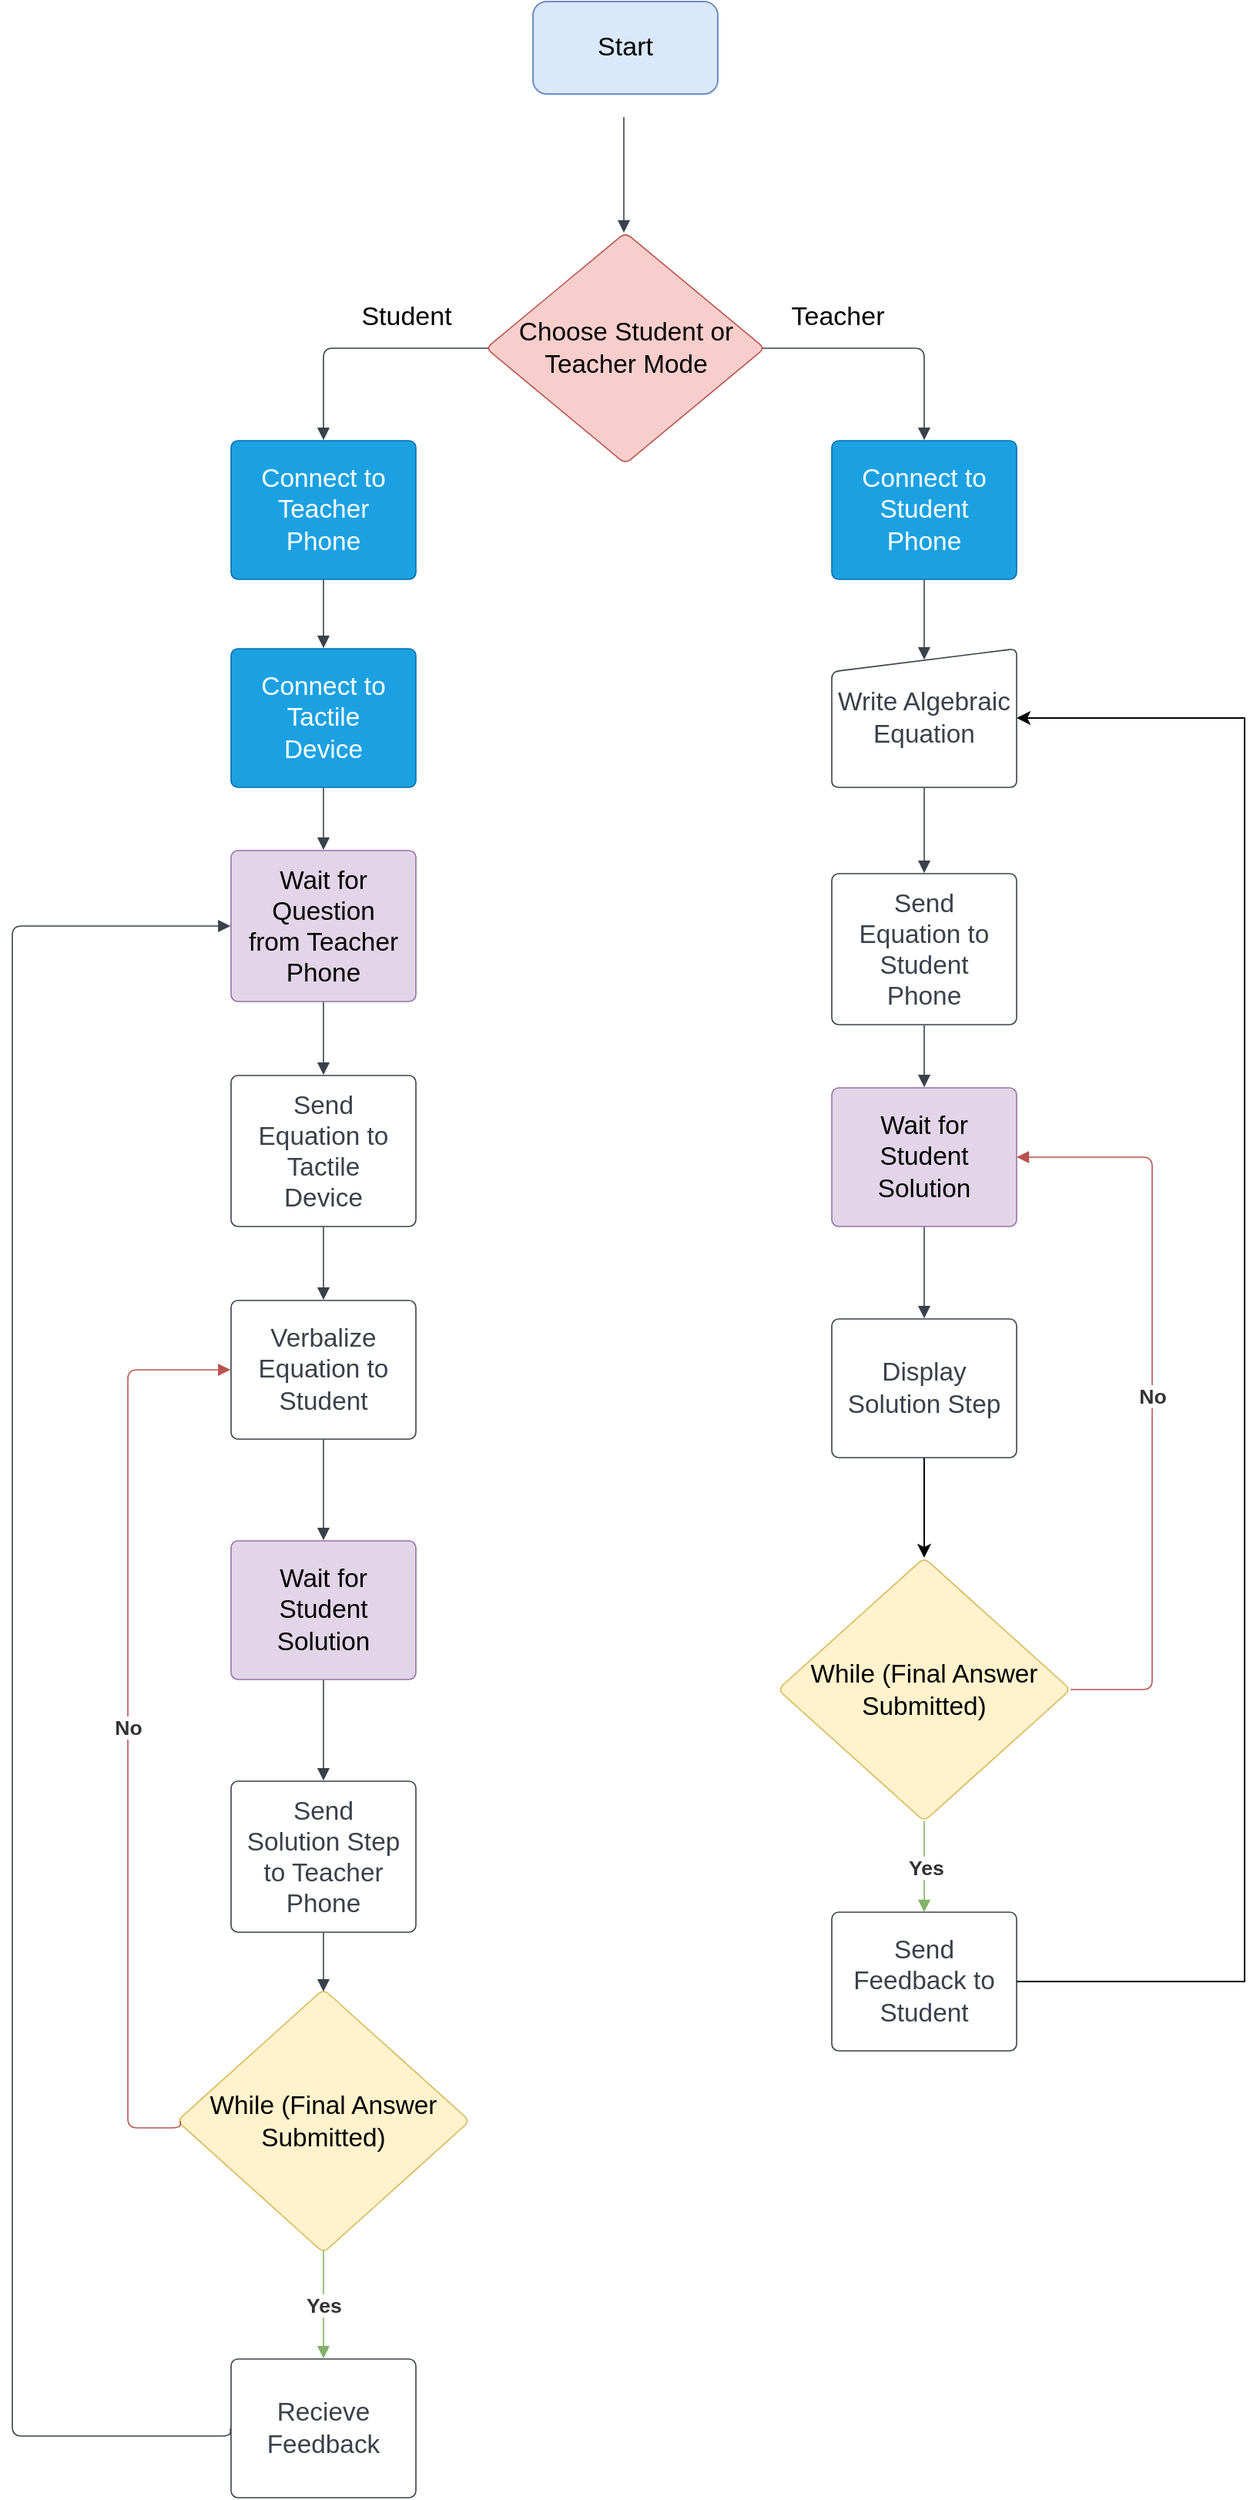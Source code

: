 <mxfile version="20.5.3" type="device"><diagram id="C5RBs43oDa-KdzZeNtuy" name="Page-1"><mxGraphModel dx="2204" dy="1222" grid="1" gridSize="10" guides="1" tooltips="1" connect="1" arrows="1" fold="1" page="1" pageScale="1" pageWidth="827" pageHeight="1169" math="0" shadow="0"><root><mxCell id="WIyWlLk6GJQsqaUBKTNV-0"/><mxCell id="WIyWlLk6GJQsqaUBKTNV-1" parent="WIyWlLk6GJQsqaUBKTNV-0"/><UserObject label="" lucidchartObjectId="T8l9w6UE6CGd" id="11hHHRLtGLJjzyaaQZOn-0"><mxCell style="html=1;jettySize=18;whiteSpace=wrap;fontSize=13;strokeColor=#3a414a;strokeOpacity=100;strokeWidth=0.8;rounded=1;arcSize=12;edgeStyle=orthogonalEdgeStyle;startArrow=none;endArrow=block;endFill=1;exitX=0.5;exitY=0.999;exitPerimeter=0;" edge="1" parent="WIyWlLk6GJQsqaUBKTNV-1"><mxGeometry width="100" height="100" relative="1" as="geometry"><Array as="points"/><mxPoint x="811" y="190" as="targetPoint"/><mxPoint x="811" y="114.955" as="sourcePoint"/></mxGeometry></mxCell></UserObject><UserObject label="Connect to Teacher Phone" lucidchartObjectId="o9l92.qDrwg7" id="11hHHRLtGLJjzyaaQZOn-2"><mxCell style="html=1;overflow=block;blockSpacing=1;whiteSpace=wrap;fontSize=16.7;fontColor=#ffffff;spacing=9;strokeColor=#006EAF;strokeOpacity=100;rounded=1;absoluteArcSize=1;arcSize=9;strokeWidth=0.8;fillColor=#1ba1e2;" vertex="1" parent="WIyWlLk6GJQsqaUBKTNV-1"><mxGeometry x="556" y="325" width="120" height="90" as="geometry"/></mxCell></UserObject><UserObject label="Connect to Student Phone" lucidchartObjectId="r9l91HEbx3sy" id="11hHHRLtGLJjzyaaQZOn-3"><mxCell style="html=1;overflow=block;blockSpacing=1;whiteSpace=wrap;fontSize=16.7;fontColor=#ffffff;spacing=9;strokeColor=#006EAF;strokeOpacity=100;rounded=1;absoluteArcSize=1;arcSize=9;strokeWidth=0.8;fillColor=#1ba1e2;" vertex="1" parent="WIyWlLk6GJQsqaUBKTNV-1"><mxGeometry x="946" y="325" width="120" height="90" as="geometry"/></mxCell></UserObject><UserObject label="" lucidchartObjectId="I9l926OSH4DV" id="11hHHRLtGLJjzyaaQZOn-4"><mxCell style="html=1;jettySize=18;whiteSpace=wrap;fontSize=13;strokeColor=#3a414a;strokeOpacity=100;strokeWidth=0.8;rounded=1;arcSize=12;edgeStyle=orthogonalEdgeStyle;startArrow=none;endArrow=block;endFill=1;exitX=0.989;exitY=0.5;exitPerimeter=0;entryX=0.5;entryY=-0.004;entryPerimeter=0;" edge="1" parent="WIyWlLk6GJQsqaUBKTNV-1" source="11hHHRLtGLJjzyaaQZOn-6" target="11hHHRLtGLJjzyaaQZOn-3"><mxGeometry width="100" height="100" relative="1" as="geometry"><Array as="points"/></mxGeometry></mxCell></UserObject><UserObject label="" lucidchartObjectId="M9l9sffILGHL" id="11hHHRLtGLJjzyaaQZOn-5"><mxCell style="html=1;jettySize=18;whiteSpace=wrap;fontSize=13;strokeColor=#3a414a;strokeOpacity=100;strokeWidth=0.8;rounded=1;arcSize=12;edgeStyle=orthogonalEdgeStyle;startArrow=none;endArrow=block;endFill=1;exitX=0.011;exitY=0.5;exitPerimeter=0;entryX=0.5;entryY=-0.004;entryPerimeter=0;" edge="1" parent="WIyWlLk6GJQsqaUBKTNV-1" source="11hHHRLtGLJjzyaaQZOn-6" target="11hHHRLtGLJjzyaaQZOn-2"><mxGeometry width="100" height="100" relative="1" as="geometry"><Array as="points"/></mxGeometry></mxCell></UserObject><UserObject label="Choose Student or Teacher Mode" lucidchartObjectId="K-l9ti--vn10" id="11hHHRLtGLJjzyaaQZOn-6"><mxCell style="html=1;overflow=block;blockSpacing=1;whiteSpace=wrap;rhombus;fontSize=16.7;spacing=3.8;strokeColor=#b85450;strokeOpacity=100;rounded=1;absoluteArcSize=1;arcSize=9;strokeWidth=0.8;fillColor=#f8cecc;" vertex="1" parent="WIyWlLk6GJQsqaUBKTNV-1"><mxGeometry x="721.5" y="190" width="181" height="150" as="geometry"/></mxCell></UserObject><UserObject label="Connect to Tactile Device" lucidchartObjectId="m_l9BaRQnYUF" id="11hHHRLtGLJjzyaaQZOn-7"><mxCell style="html=1;overflow=block;blockSpacing=1;whiteSpace=wrap;fontSize=16.7;fontColor=#ffffff;spacing=9;strokeColor=#006EAF;strokeOpacity=100;rounded=1;absoluteArcSize=1;arcSize=9;strokeWidth=0.8;fillColor=#1ba1e2;" vertex="1" parent="WIyWlLk6GJQsqaUBKTNV-1"><mxGeometry x="556" y="460" width="120" height="90" as="geometry"/></mxCell></UserObject><UserObject label="" lucidchartObjectId="E.l9yyT-6yJs" id="11hHHRLtGLJjzyaaQZOn-8"><mxCell style="html=1;jettySize=18;whiteSpace=wrap;fontSize=13;strokeColor=#3a414a;strokeOpacity=100;strokeWidth=0.8;rounded=1;arcSize=12;edgeStyle=orthogonalEdgeStyle;startArrow=none;endArrow=block;endFill=1;exitX=0.5;exitY=1.004;exitPerimeter=0;entryX=0.5;entryY=-0.004;entryPerimeter=0;" edge="1" parent="WIyWlLk6GJQsqaUBKTNV-1" source="11hHHRLtGLJjzyaaQZOn-2" target="11hHHRLtGLJjzyaaQZOn-7"><mxGeometry width="100" height="100" relative="1" as="geometry"><Array as="points"/></mxGeometry></mxCell></UserObject><UserObject label="Write Algebraic Equation" lucidchartObjectId="o~l9ciuEtjoa" id="11hHHRLtGLJjzyaaQZOn-9"><mxCell style="html=1;overflow=block;blockSpacing=1;whiteSpace=wrap;shape=manualInput;size=15;fontSize=16.7;fontColor=#3a414a;spacing=3.8;strokeColor=#3a414a;strokeOpacity=100;rounded=1;absoluteArcSize=1;arcSize=9;strokeWidth=0.8;" vertex="1" parent="WIyWlLk6GJQsqaUBKTNV-1"><mxGeometry x="946" y="460" width="120" height="90" as="geometry"/></mxCell></UserObject><UserObject label="" lucidchartObjectId="q~l9ZRWqim66" id="11hHHRLtGLJjzyaaQZOn-10"><mxCell style="html=1;jettySize=18;whiteSpace=wrap;fontSize=13;strokeColor=#3a414a;strokeOpacity=100;strokeWidth=0.8;rounded=1;arcSize=12;edgeStyle=orthogonalEdgeStyle;startArrow=none;endArrow=block;endFill=1;exitX=0.5;exitY=1.004;exitPerimeter=0;entryX=0.5;entryY=0.079;entryPerimeter=0;" edge="1" parent="WIyWlLk6GJQsqaUBKTNV-1" source="11hHHRLtGLJjzyaaQZOn-3" target="11hHHRLtGLJjzyaaQZOn-9"><mxGeometry width="100" height="100" relative="1" as="geometry"><Array as="points"/></mxGeometry></mxCell></UserObject><UserObject label="Wait for Question from Teacher Phone" lucidchartObjectId="8~l9Gy0.wjA9" id="11hHHRLtGLJjzyaaQZOn-11"><mxCell style="html=1;overflow=block;blockSpacing=1;whiteSpace=wrap;fontSize=16.7;spacing=9;strokeColor=#9673a6;strokeOpacity=100;rounded=1;absoluteArcSize=1;arcSize=9;strokeWidth=0.8;fillColor=#e1d5e7;" vertex="1" parent="WIyWlLk6GJQsqaUBKTNV-1"><mxGeometry x="556" y="591" width="120" height="98" as="geometry"/></mxCell></UserObject><UserObject label="" lucidchartObjectId="_~l9-yxEcEBH" id="11hHHRLtGLJjzyaaQZOn-12"><mxCell style="html=1;jettySize=18;whiteSpace=wrap;fontSize=13;strokeColor=#3a414a;strokeOpacity=100;strokeWidth=0.8;rounded=1;arcSize=12;edgeStyle=orthogonalEdgeStyle;startArrow=none;endArrow=block;endFill=1;exitX=0.5;exitY=1.004;exitPerimeter=0;entryX=0.5;entryY=-0.004;entryPerimeter=0;" edge="1" parent="WIyWlLk6GJQsqaUBKTNV-1" source="11hHHRLtGLJjzyaaQZOn-7" target="11hHHRLtGLJjzyaaQZOn-11"><mxGeometry width="100" height="100" relative="1" as="geometry"><Array as="points"/></mxGeometry></mxCell></UserObject><UserObject label="Send Equation to Student Phone" lucidchartObjectId="wam9obLS-bQA" id="11hHHRLtGLJjzyaaQZOn-13"><mxCell style="html=1;overflow=block;blockSpacing=1;whiteSpace=wrap;fontSize=16.7;fontColor=#3a414a;spacing=9;strokeColor=#3a414a;strokeOpacity=100;rounded=1;absoluteArcSize=1;arcSize=9;strokeWidth=0.8;" vertex="1" parent="WIyWlLk6GJQsqaUBKTNV-1"><mxGeometry x="946" y="606" width="120" height="98" as="geometry"/></mxCell></UserObject><UserObject label="" lucidchartObjectId="yam93k2zSOCJ" id="11hHHRLtGLJjzyaaQZOn-14"><mxCell style="html=1;jettySize=18;whiteSpace=wrap;fontSize=13;strokeColor=#3a414a;strokeOpacity=100;strokeWidth=0.8;rounded=1;arcSize=12;edgeStyle=orthogonalEdgeStyle;startArrow=none;endArrow=block;endFill=1;exitX=0.5;exitY=1.004;exitPerimeter=0;entryX=0.5;entryY=-0.004;entryPerimeter=0;" edge="1" parent="WIyWlLk6GJQsqaUBKTNV-1" source="11hHHRLtGLJjzyaaQZOn-9" target="11hHHRLtGLJjzyaaQZOn-13"><mxGeometry width="100" height="100" relative="1" as="geometry"><Array as="points"/></mxGeometry></mxCell></UserObject><UserObject label="Verbalize Equation to Student" lucidchartObjectId="rbm9bW0TUVBC" id="11hHHRLtGLJjzyaaQZOn-15"><mxCell style="html=1;overflow=block;blockSpacing=1;whiteSpace=wrap;fontSize=16.7;fontColor=#3a414a;spacing=9;strokeColor=#3a414a;strokeOpacity=100;rounded=1;absoluteArcSize=1;arcSize=9;strokeWidth=0.8;" vertex="1" parent="WIyWlLk6GJQsqaUBKTNV-1"><mxGeometry x="556" y="883" width="120" height="90" as="geometry"/></mxCell></UserObject><UserObject label="Wait for Student Solution" lucidchartObjectId="-bm9CfGnRHsg" id="11hHHRLtGLJjzyaaQZOn-16"><mxCell style="html=1;overflow=block;blockSpacing=1;whiteSpace=wrap;fontSize=16.7;spacing=9;strokeColor=#9673a6;strokeOpacity=100;rounded=1;absoluteArcSize=1;arcSize=9;strokeWidth=0.8;fillColor=#e1d5e7;" vertex="1" parent="WIyWlLk6GJQsqaUBKTNV-1"><mxGeometry x="946" y="745" width="120" height="90" as="geometry"/></mxCell></UserObject><UserObject label="" lucidchartObjectId=".bm9RBgajLyh" id="11hHHRLtGLJjzyaaQZOn-17"><mxCell style="html=1;jettySize=18;whiteSpace=wrap;fontSize=13;strokeColor=#3a414a;strokeOpacity=100;strokeWidth=0.8;rounded=1;arcSize=12;edgeStyle=orthogonalEdgeStyle;startArrow=none;endArrow=block;endFill=1;exitX=0.5;exitY=1.004;exitPerimeter=0;entryX=0.5;entryY=-0.004;entryPerimeter=0;" edge="1" parent="WIyWlLk6GJQsqaUBKTNV-1" source="11hHHRLtGLJjzyaaQZOn-13" target="11hHHRLtGLJjzyaaQZOn-16"><mxGeometry width="100" height="100" relative="1" as="geometry"><Array as="points"/></mxGeometry></mxCell></UserObject><UserObject label="Send Equation to Tactile Device" lucidchartObjectId="Jcm9hcCCWc-4" id="11hHHRLtGLJjzyaaQZOn-18"><mxCell style="html=1;overflow=block;blockSpacing=1;whiteSpace=wrap;fontSize=16.7;fontColor=#3a414a;spacing=9;strokeColor=#3a414a;strokeOpacity=100;rounded=1;absoluteArcSize=1;arcSize=9;strokeWidth=0.8;" vertex="1" parent="WIyWlLk6GJQsqaUBKTNV-1"><mxGeometry x="556" y="737" width="120" height="98" as="geometry"/></mxCell></UserObject><UserObject label="While (Final Answer Submitted)" lucidchartObjectId="l~m9vhlB9KM9" id="11hHHRLtGLJjzyaaQZOn-19"><mxCell style="html=1;overflow=block;blockSpacing=1;whiteSpace=wrap;rhombus;fontSize=16.7;spacing=3.8;strokeColor=#d6b656;strokeOpacity=100;rounded=1;absoluteArcSize=1;arcSize=9;strokeWidth=0.8;fillColor=#fff2cc;" vertex="1" parent="WIyWlLk6GJQsqaUBKTNV-1"><mxGeometry x="521" y="1330" width="190" height="171" as="geometry"/></mxCell></UserObject><UserObject label="" lucidchartObjectId="San9bkYaWL7S" id="11hHHRLtGLJjzyaaQZOn-20"><mxCell style="html=1;jettySize=18;whiteSpace=wrap;fontSize=13;strokeColor=#3a414a;strokeOpacity=100;strokeWidth=0.8;rounded=1;arcSize=12;edgeStyle=orthogonalEdgeStyle;startArrow=none;endArrow=block;endFill=1;exitX=0.5;exitY=1.004;exitPerimeter=0;entryX=0.5;entryY=-0.004;entryPerimeter=0;" edge="1" parent="WIyWlLk6GJQsqaUBKTNV-1" source="11hHHRLtGLJjzyaaQZOn-11" target="11hHHRLtGLJjzyaaQZOn-18"><mxGeometry width="100" height="100" relative="1" as="geometry"><Array as="points"/></mxGeometry></mxCell></UserObject><UserObject label="Wait for Student Solution" lucidchartObjectId="5an9PZNmfJ1S" id="11hHHRLtGLJjzyaaQZOn-21"><mxCell style="html=1;overflow=block;blockSpacing=1;whiteSpace=wrap;fontSize=16.7;spacing=9;strokeColor=#9673a6;strokeOpacity=100;rounded=1;absoluteArcSize=1;arcSize=9;strokeWidth=0.8;fillColor=#e1d5e7;" vertex="1" parent="WIyWlLk6GJQsqaUBKTNV-1"><mxGeometry x="556" y="1039" width="120" height="90" as="geometry"/></mxCell></UserObject><UserObject label="" lucidchartObjectId="dbn9HNK8NiYk" id="11hHHRLtGLJjzyaaQZOn-22"><mxCell style="html=1;jettySize=18;whiteSpace=wrap;fontSize=13;strokeColor=#3a414a;strokeOpacity=100;strokeWidth=0.8;rounded=1;arcSize=12;edgeStyle=orthogonalEdgeStyle;startArrow=none;endArrow=block;endFill=1;exitX=0.5;exitY=1.004;exitPerimeter=0;entryX=0.5;entryY=-0.004;entryPerimeter=0;" edge="1" parent="WIyWlLk6GJQsqaUBKTNV-1" source="11hHHRLtGLJjzyaaQZOn-15" target="11hHHRLtGLJjzyaaQZOn-21"><mxGeometry width="100" height="100" relative="1" as="geometry"><Array as="points"/></mxGeometry></mxCell></UserObject><UserObject label="" lucidchartObjectId="ebn9skCIWTui" id="11hHHRLtGLJjzyaaQZOn-23"><mxCell style="html=1;jettySize=18;whiteSpace=wrap;fontSize=13;strokeColor=#3a414a;strokeOpacity=100;strokeWidth=0.8;rounded=1;arcSize=12;edgeStyle=orthogonalEdgeStyle;startArrow=none;endArrow=block;endFill=1;exitX=0.5;exitY=1.004;exitPerimeter=0;entryX=0.5;entryY=-0.004;entryPerimeter=0;" edge="1" parent="WIyWlLk6GJQsqaUBKTNV-1" source="11hHHRLtGLJjzyaaQZOn-18" target="11hHHRLtGLJjzyaaQZOn-15"><mxGeometry width="100" height="100" relative="1" as="geometry"><Array as="points"/></mxGeometry></mxCell></UserObject><UserObject label="" lucidchartObjectId="tbn9Jq1Y0A8~" id="11hHHRLtGLJjzyaaQZOn-24"><mxCell style="html=1;jettySize=18;whiteSpace=wrap;fontSize=13.3;fontColor=#333333;fontStyle=1;strokeColor=#82b366;strokeOpacity=100;strokeWidth=0.8;rounded=1;arcSize=12;edgeStyle=orthogonalEdgeStyle;startArrow=none;endArrow=block;endFill=1;exitX=0.5;exitY=0.991;exitPerimeter=0;entryX=0.5;entryY=-0.004;entryPerimeter=0;fillColor=#d5e8d4;" edge="1" parent="WIyWlLk6GJQsqaUBKTNV-1" source="11hHHRLtGLJjzyaaQZOn-19" target="11hHHRLtGLJjzyaaQZOn-26"><mxGeometry width="100" height="100" relative="1" as="geometry"><Array as="points"/></mxGeometry></mxCell></UserObject><mxCell id="11hHHRLtGLJjzyaaQZOn-25" value="Yes" style="text;html=1;resizable=0;labelBackgroundColor=default;align=center;verticalAlign=middle;fontStyle=1;fontColor=#333333;fontSize=13.3;" vertex="1" parent="11hHHRLtGLJjzyaaQZOn-24"><mxGeometry relative="1" as="geometry"/></mxCell><UserObject label="Recieve Feedback" lucidchartObjectId="Mbn9KyUeN09v" id="11hHHRLtGLJjzyaaQZOn-26"><mxCell style="html=1;overflow=block;blockSpacing=1;whiteSpace=wrap;fontSize=16.7;fontColor=#3a414a;spacing=9;strokeColor=#3a414a;strokeOpacity=100;rounded=1;absoluteArcSize=1;arcSize=9;strokeWidth=0.8;" vertex="1" parent="WIyWlLk6GJQsqaUBKTNV-1"><mxGeometry x="556" y="1570" width="120" height="90" as="geometry"/></mxCell></UserObject><mxCell id="11hHHRLtGLJjzyaaQZOn-37" style="edgeStyle=orthogonalEdgeStyle;rounded=0;orthogonalLoop=1;jettySize=auto;html=1;exitX=0.5;exitY=1;exitDx=0;exitDy=0;entryX=0.5;entryY=0;entryDx=0;entryDy=0;" edge="1" parent="WIyWlLk6GJQsqaUBKTNV-1" source="11hHHRLtGLJjzyaaQZOn-27" target="11hHHRLtGLJjzyaaQZOn-36"><mxGeometry relative="1" as="geometry"/></mxCell><UserObject label="Display Solution Step " lucidchartObjectId="xcn9oAGfkDKa" id="11hHHRLtGLJjzyaaQZOn-27"><mxCell style="html=1;overflow=block;blockSpacing=1;whiteSpace=wrap;fontSize=16.7;fontColor=#3a414a;spacing=9;strokeColor=#3a414a;strokeOpacity=100;rounded=1;absoluteArcSize=1;arcSize=9;strokeWidth=0.8;" vertex="1" parent="WIyWlLk6GJQsqaUBKTNV-1"><mxGeometry x="946" y="895" width="120" height="90" as="geometry"/></mxCell></UserObject><UserObject label="" lucidchartObjectId="Acn95n5z0b.d" id="11hHHRLtGLJjzyaaQZOn-28"><mxCell style="html=1;jettySize=18;whiteSpace=wrap;fontSize=13;strokeColor=#3a414a;strokeOpacity=100;strokeWidth=0.8;rounded=1;arcSize=12;edgeStyle=orthogonalEdgeStyle;startArrow=none;endArrow=block;endFill=1;exitX=0.5;exitY=1.004;exitPerimeter=0;entryX=0.5;entryY=-0.004;entryPerimeter=0;" edge="1" parent="WIyWlLk6GJQsqaUBKTNV-1" source="11hHHRLtGLJjzyaaQZOn-16" target="11hHHRLtGLJjzyaaQZOn-27"><mxGeometry width="100" height="100" relative="1" as="geometry"><Array as="points"/></mxGeometry></mxCell></UserObject><UserObject label="Send Solution Step to Teacher Phone" lucidchartObjectId="xen9Kp~VOHAp" id="11hHHRLtGLJjzyaaQZOn-29"><mxCell style="html=1;overflow=block;blockSpacing=1;whiteSpace=wrap;fontSize=16.7;fontColor=#3a414a;spacing=9;strokeColor=#3a414a;strokeOpacity=100;rounded=1;absoluteArcSize=1;arcSize=9;strokeWidth=0.8;" vertex="1" parent="WIyWlLk6GJQsqaUBKTNV-1"><mxGeometry x="556" y="1195" width="120" height="98" as="geometry"/></mxCell></UserObject><UserObject label="" lucidchartObjectId="0en9f1BdpXcH" id="11hHHRLtGLJjzyaaQZOn-30"><mxCell style="html=1;jettySize=18;whiteSpace=wrap;fontSize=13;strokeColor=#3a414a;strokeOpacity=100;strokeWidth=0.8;rounded=1;arcSize=12;edgeStyle=orthogonalEdgeStyle;startArrow=none;endArrow=block;endFill=1;exitX=0.5;exitY=1.004;exitPerimeter=0;entryX=0.5;entryY=-0.004;entryPerimeter=0;" edge="1" parent="WIyWlLk6GJQsqaUBKTNV-1" source="11hHHRLtGLJjzyaaQZOn-21" target="11hHHRLtGLJjzyaaQZOn-29"><mxGeometry width="100" height="100" relative="1" as="geometry"><Array as="points"/></mxGeometry></mxCell></UserObject><UserObject label="" lucidchartObjectId="7en98f4Sqbg1" id="11hHHRLtGLJjzyaaQZOn-31"><mxCell style="html=1;jettySize=18;whiteSpace=wrap;fontSize=13;strokeColor=#3a414a;strokeOpacity=100;strokeWidth=0.8;rounded=1;arcSize=12;edgeStyle=orthogonalEdgeStyle;startArrow=none;endArrow=block;endFill=1;exitX=0.5;exitY=1.004;exitPerimeter=0;entryX=0.5;entryY=0.009;entryPerimeter=0;" edge="1" parent="WIyWlLk6GJQsqaUBKTNV-1" source="11hHHRLtGLJjzyaaQZOn-29" target="11hHHRLtGLJjzyaaQZOn-19"><mxGeometry width="100" height="100" relative="1" as="geometry"><Array as="points"/></mxGeometry></mxCell></UserObject><UserObject label="" lucidchartObjectId="_en999WnpZmx" id="11hHHRLtGLJjzyaaQZOn-32"><mxCell style="html=1;jettySize=18;whiteSpace=wrap;fontSize=13.3;fontColor=#333333;fontStyle=1;strokeColor=#b85450;strokeOpacity=100;strokeWidth=0.8;rounded=1;arcSize=12;edgeStyle=orthogonalEdgeStyle;startArrow=none;endArrow=block;endFill=1;exitX=0.011;exitY=0.5;exitPerimeter=0;entryX=-0.003;entryY=0.5;entryPerimeter=0;fillColor=#f8cecc;" edge="1" parent="WIyWlLk6GJQsqaUBKTNV-1" source="11hHHRLtGLJjzyaaQZOn-19" target="11hHHRLtGLJjzyaaQZOn-15"><mxGeometry width="100" height="100" relative="1" as="geometry"><Array as="points"><mxPoint x="523" y="1420"/><mxPoint x="489" y="1420"/><mxPoint x="489" y="928"/></Array></mxGeometry></mxCell></UserObject><mxCell id="11hHHRLtGLJjzyaaQZOn-33" value="No" style="text;html=1;resizable=0;labelBackgroundColor=default;align=center;verticalAlign=middle;fontStyle=1;fontColor=#333333;fontSize=13.3;" vertex="1" parent="11hHHRLtGLJjzyaaQZOn-32"><mxGeometry relative="1" as="geometry"/></mxCell><UserObject label="" lucidchartObjectId="efn9RX2JrpIC" id="11hHHRLtGLJjzyaaQZOn-34"><mxCell style="html=1;jettySize=18;whiteSpace=wrap;fontSize=13;strokeColor=#3a414a;strokeOpacity=100;strokeWidth=0.8;rounded=1;arcSize=12;edgeStyle=orthogonalEdgeStyle;startArrow=none;endArrow=block;endFill=1;exitX=-0.003;exitY=0.5;exitPerimeter=0;entryX=-0.003;entryY=0.5;entryPerimeter=0;" edge="1" parent="WIyWlLk6GJQsqaUBKTNV-1" source="11hHHRLtGLJjzyaaQZOn-26" target="11hHHRLtGLJjzyaaQZOn-11"><mxGeometry width="100" height="100" relative="1" as="geometry"><Array as="points"><mxPoint x="556" y="1620"/><mxPoint x="414" y="1620"/><mxPoint x="414" y="640"/></Array></mxGeometry></mxCell></UserObject><UserObject label="While (Final Answer Submitted)" lucidchartObjectId="l~m9vhlB9KM9" id="11hHHRLtGLJjzyaaQZOn-36"><mxCell style="html=1;overflow=block;blockSpacing=1;whiteSpace=wrap;rhombus;fontSize=16.7;spacing=3.8;strokeColor=#d6b656;strokeOpacity=100;rounded=1;absoluteArcSize=1;arcSize=9;strokeWidth=0.8;fillColor=#fff2cc;" vertex="1" parent="WIyWlLk6GJQsqaUBKTNV-1"><mxGeometry x="911" y="1050" width="190" height="171" as="geometry"/></mxCell></UserObject><mxCell id="11hHHRLtGLJjzyaaQZOn-48" style="edgeStyle=orthogonalEdgeStyle;rounded=0;orthogonalLoop=1;jettySize=auto;html=1;exitX=1;exitY=0.5;exitDx=0;exitDy=0;entryX=1;entryY=0.5;entryDx=0;entryDy=0;" edge="1" parent="WIyWlLk6GJQsqaUBKTNV-1" source="11hHHRLtGLJjzyaaQZOn-40" target="11hHHRLtGLJjzyaaQZOn-9"><mxGeometry relative="1" as="geometry"><Array as="points"><mxPoint x="1214" y="1325"/><mxPoint x="1214" y="505"/></Array></mxGeometry></mxCell><UserObject label="Send Feedback to Student" lucidchartObjectId="xcn9oAGfkDKa" id="11hHHRLtGLJjzyaaQZOn-40"><mxCell style="html=1;overflow=block;blockSpacing=1;whiteSpace=wrap;fontSize=16.7;fontColor=#3a414a;spacing=9;strokeColor=#3a414a;strokeOpacity=100;rounded=1;absoluteArcSize=1;arcSize=9;strokeWidth=0.8;" vertex="1" parent="WIyWlLk6GJQsqaUBKTNV-1"><mxGeometry x="946" y="1280" width="120" height="90" as="geometry"/></mxCell></UserObject><UserObject label="" lucidchartObjectId="tbn9Jq1Y0A8~" id="11hHHRLtGLJjzyaaQZOn-44"><mxCell style="html=1;jettySize=18;whiteSpace=wrap;fontSize=13.3;fontColor=#333333;fontStyle=1;strokeColor=#82b366;strokeOpacity=100;strokeWidth=0.8;rounded=1;arcSize=12;edgeStyle=orthogonalEdgeStyle;startArrow=none;endArrow=block;endFill=1;fillColor=#d5e8d4;exitX=0.5;exitY=1;exitDx=0;exitDy=0;" edge="1" parent="WIyWlLk6GJQsqaUBKTNV-1" source="11hHHRLtGLJjzyaaQZOn-36"><mxGeometry width="100" height="100" relative="1" as="geometry"><Array as="points"/><mxPoint x="774" y="1500" as="sourcePoint"/><mxPoint x="1006" y="1280" as="targetPoint"/></mxGeometry></mxCell></UserObject><mxCell id="11hHHRLtGLJjzyaaQZOn-45" value="Yes" style="text;html=1;resizable=0;labelBackgroundColor=default;align=center;verticalAlign=middle;fontStyle=1;fontColor=#333333;fontSize=13.3;" vertex="1" parent="11hHHRLtGLJjzyaaQZOn-44"><mxGeometry relative="1" as="geometry"/></mxCell><UserObject label="" lucidchartObjectId="_en999WnpZmx" id="11hHHRLtGLJjzyaaQZOn-46"><mxCell style="html=1;jettySize=18;whiteSpace=wrap;fontSize=13.3;fontColor=#333333;fontStyle=1;strokeColor=#b85450;strokeOpacity=100;strokeWidth=0.8;rounded=1;arcSize=12;edgeStyle=orthogonalEdgeStyle;startArrow=none;endArrow=block;endFill=1;fillColor=#f8cecc;exitX=1;exitY=0.5;exitDx=0;exitDy=0;entryX=1;entryY=0.5;entryDx=0;entryDy=0;" edge="1" parent="WIyWlLk6GJQsqaUBKTNV-1" source="11hHHRLtGLJjzyaaQZOn-36" target="11hHHRLtGLJjzyaaQZOn-16"><mxGeometry width="100" height="100" relative="1" as="geometry"><Array as="points"><mxPoint x="1154" y="1135"/><mxPoint x="1154" y="790"/></Array><mxPoint x="818" y="1118.94" as="sourcePoint"/><mxPoint x="894" y="700" as="targetPoint"/></mxGeometry></mxCell></UserObject><mxCell id="11hHHRLtGLJjzyaaQZOn-47" value="No" style="text;html=1;resizable=0;labelBackgroundColor=default;align=center;verticalAlign=middle;fontStyle=1;fontColor=#333333;fontSize=13.3;" vertex="1" parent="11hHHRLtGLJjzyaaQZOn-46"><mxGeometry relative="1" as="geometry"/></mxCell><mxCell id="11hHHRLtGLJjzyaaQZOn-49" value="&lt;font style=&quot;font-size: 17px;&quot;&gt;Start&lt;/font&gt;" style="rounded=1;whiteSpace=wrap;html=1;fillColor=#dae8fc;strokeColor=#6c8ebf;" vertex="1" parent="WIyWlLk6GJQsqaUBKTNV-1"><mxGeometry x="752" y="40" width="120" height="60" as="geometry"/></mxCell><mxCell id="11hHHRLtGLJjzyaaQZOn-50" value="Student" style="text;html=1;strokeColor=none;fillColor=none;align=center;verticalAlign=middle;whiteSpace=wrap;rounded=0;fontSize=17;" vertex="1" parent="WIyWlLk6GJQsqaUBKTNV-1"><mxGeometry x="640" y="230" width="60" height="30" as="geometry"/></mxCell><mxCell id="11hHHRLtGLJjzyaaQZOn-51" value="Teacher" style="text;html=1;strokeColor=none;fillColor=none;align=center;verticalAlign=middle;whiteSpace=wrap;rounded=0;fontSize=17;" vertex="1" parent="WIyWlLk6GJQsqaUBKTNV-1"><mxGeometry x="920" y="230" width="60" height="30" as="geometry"/></mxCell></root></mxGraphModel></diagram></mxfile>